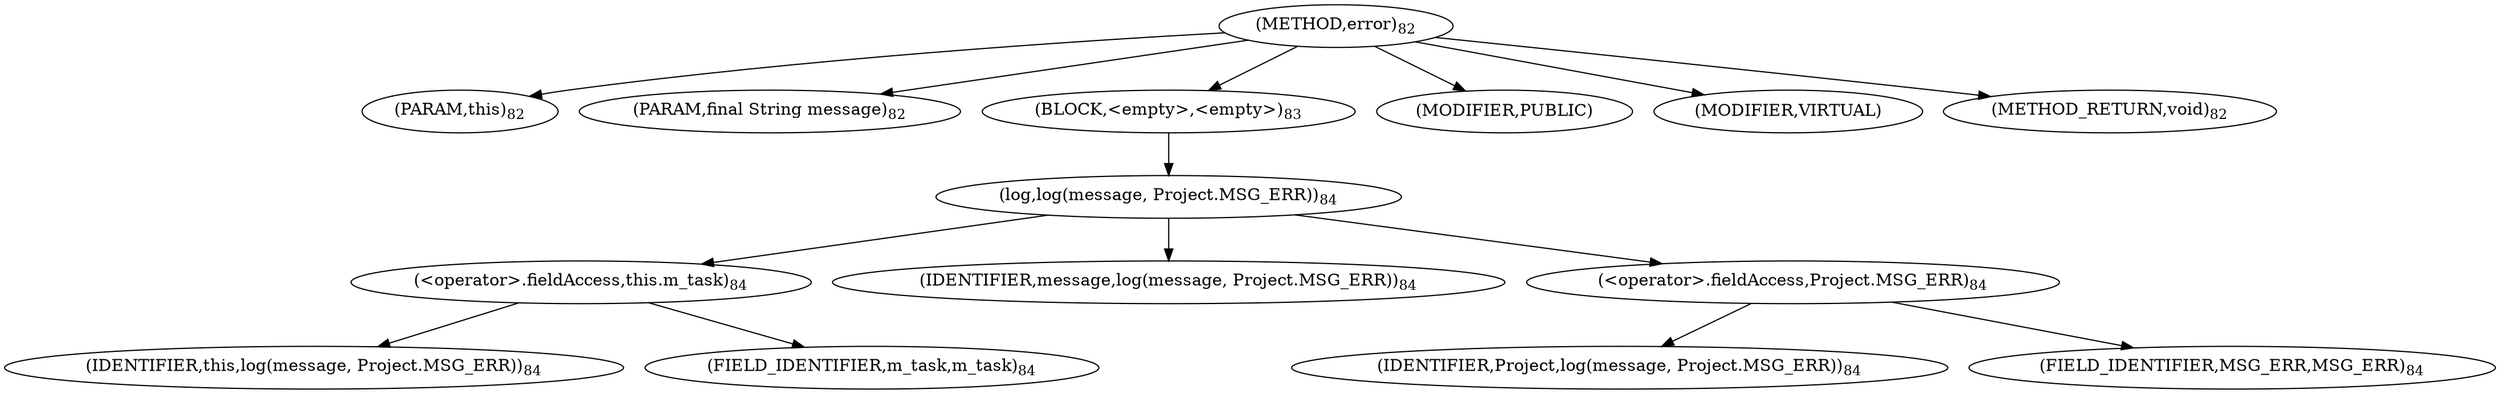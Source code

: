 digraph "error" {  
"50" [label = <(METHOD,error)<SUB>82</SUB>> ]
"51" [label = <(PARAM,this)<SUB>82</SUB>> ]
"52" [label = <(PARAM,final String message)<SUB>82</SUB>> ]
"53" [label = <(BLOCK,&lt;empty&gt;,&lt;empty&gt;)<SUB>83</SUB>> ]
"54" [label = <(log,log(message, Project.MSG_ERR))<SUB>84</SUB>> ]
"55" [label = <(&lt;operator&gt;.fieldAccess,this.m_task)<SUB>84</SUB>> ]
"56" [label = <(IDENTIFIER,this,log(message, Project.MSG_ERR))<SUB>84</SUB>> ]
"57" [label = <(FIELD_IDENTIFIER,m_task,m_task)<SUB>84</SUB>> ]
"58" [label = <(IDENTIFIER,message,log(message, Project.MSG_ERR))<SUB>84</SUB>> ]
"59" [label = <(&lt;operator&gt;.fieldAccess,Project.MSG_ERR)<SUB>84</SUB>> ]
"60" [label = <(IDENTIFIER,Project,log(message, Project.MSG_ERR))<SUB>84</SUB>> ]
"61" [label = <(FIELD_IDENTIFIER,MSG_ERR,MSG_ERR)<SUB>84</SUB>> ]
"62" [label = <(MODIFIER,PUBLIC)> ]
"63" [label = <(MODIFIER,VIRTUAL)> ]
"64" [label = <(METHOD_RETURN,void)<SUB>82</SUB>> ]
  "50" -> "51" 
  "50" -> "52" 
  "50" -> "53" 
  "50" -> "62" 
  "50" -> "63" 
  "50" -> "64" 
  "53" -> "54" 
  "54" -> "55" 
  "54" -> "58" 
  "54" -> "59" 
  "55" -> "56" 
  "55" -> "57" 
  "59" -> "60" 
  "59" -> "61" 
}
